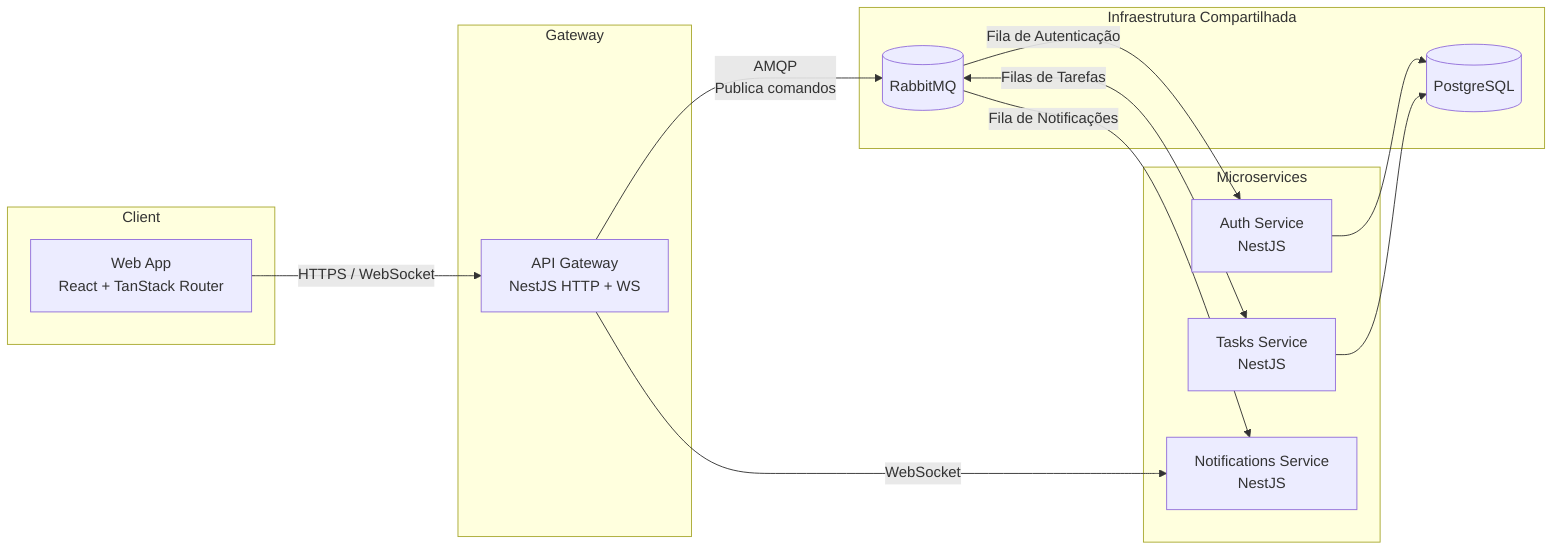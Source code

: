 %% Arquitetura de containers Jungle Gaming

flowchart LR
    subgraph Client
        web[Web App\nReact + TanStack Router]
    end

    subgraph Edge[Gateway]
        apiGateway[API Gateway\nNestJS HTTP + WS]
    end

    subgraph Services[Microservices]
        authService[Auth Service\nNestJS]
        tasksService[Tasks Service\nNestJS]
        notificationsService[Notifications Service\nNestJS]
    end

    subgraph Infra[Infraestrutura Compartilhada]
        rabbitmq[(RabbitMQ)]
        postgres[(PostgreSQL)]
    end

    web -->|HTTPS / WebSocket| apiGateway
    apiGateway -->|AMQP\nPublica comandos| rabbitmq
    apiGateway -->|WebSocket| notificationsService

    rabbitmq -->|Fila de Autenticação| authService
    rabbitmq <-->|Filas de Tarefas| tasksService
    rabbitmq -->|Fila de Notificações| notificationsService
    authService --> postgres
    tasksService --> postgres